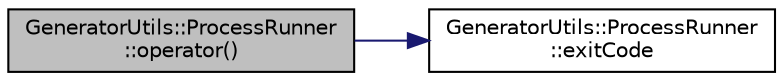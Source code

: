 digraph "GeneratorUtils::ProcessRunner::operator()"
{
 // LATEX_PDF_SIZE
  edge [fontname="Helvetica",fontsize="10",labelfontname="Helvetica",labelfontsize="10"];
  node [fontname="Helvetica",fontsize="10",shape=record];
  rankdir="LR";
  Node1 [label="GeneratorUtils::ProcessRunner\l::operator()",height=0.2,width=0.4,color="black", fillcolor="grey75", style="filled", fontcolor="black",tooltip=" "];
  Node1 -> Node2 [color="midnightblue",fontsize="10",style="solid",fontname="Helvetica"];
  Node2 [label="GeneratorUtils::ProcessRunner\l::exitCode",height=0.2,width=0.4,color="black", fillcolor="white", style="filled",URL="$class_generator_utils_1_1_process_runner.html#a620038ed851bbe2910ab7c2ac9361c61",tooltip=" "];
}
